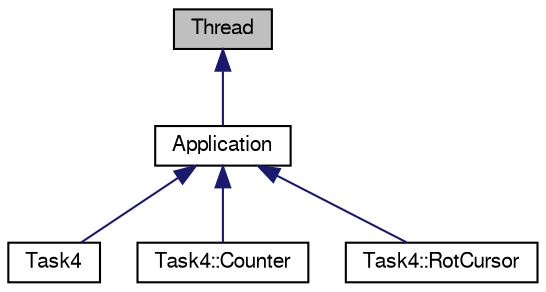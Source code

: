 digraph "Thread"
{
  bgcolor="transparent";
  edge [fontname="FreeSans",fontsize="10",labelfontname="FreeSans",labelfontsize="10"];
  node [fontname="FreeSans",fontsize="10",shape=record];
  Node1 [label="Thread",height=0.2,width=0.4,color="black", fillcolor="grey75", style="filled" fontcolor="black"];
  Node1 -> Node2 [dir="back",color="midnightblue",fontsize="10",style="solid",fontname="FreeSans"];
  Node2 [label="Application",height=0.2,width=0.4,color="black",URL="$classApplication.html",tooltip="Basis of OOStuBs-Applications. "];
  Node2 -> Node3 [dir="back",color="midnightblue",fontsize="10",style="solid",fontname="FreeSans"];
  Node3 [label="Task4",height=0.2,width=0.4,color="black",URL="$classTask4.html",tooltip="Fourth test application. "];
  Node2 -> Node4 [dir="back",color="midnightblue",fontsize="10",style="solid",fontname="FreeSans"];
  Node4 [label="Task4::Counter",height=0.2,width=0.4,color="black",URL="$classTask4_1_1Counter.html",tooltip="Counting application. "];
  Node2 -> Node5 [dir="back",color="midnightblue",fontsize="10",style="solid",fontname="FreeSans"];
  Node5 [label="Task4::RotCursor",height=0.2,width=0.4,color="black",URL="$classTask4_1_1RotCursor.html",tooltip="Rotating symbol application "];
}
